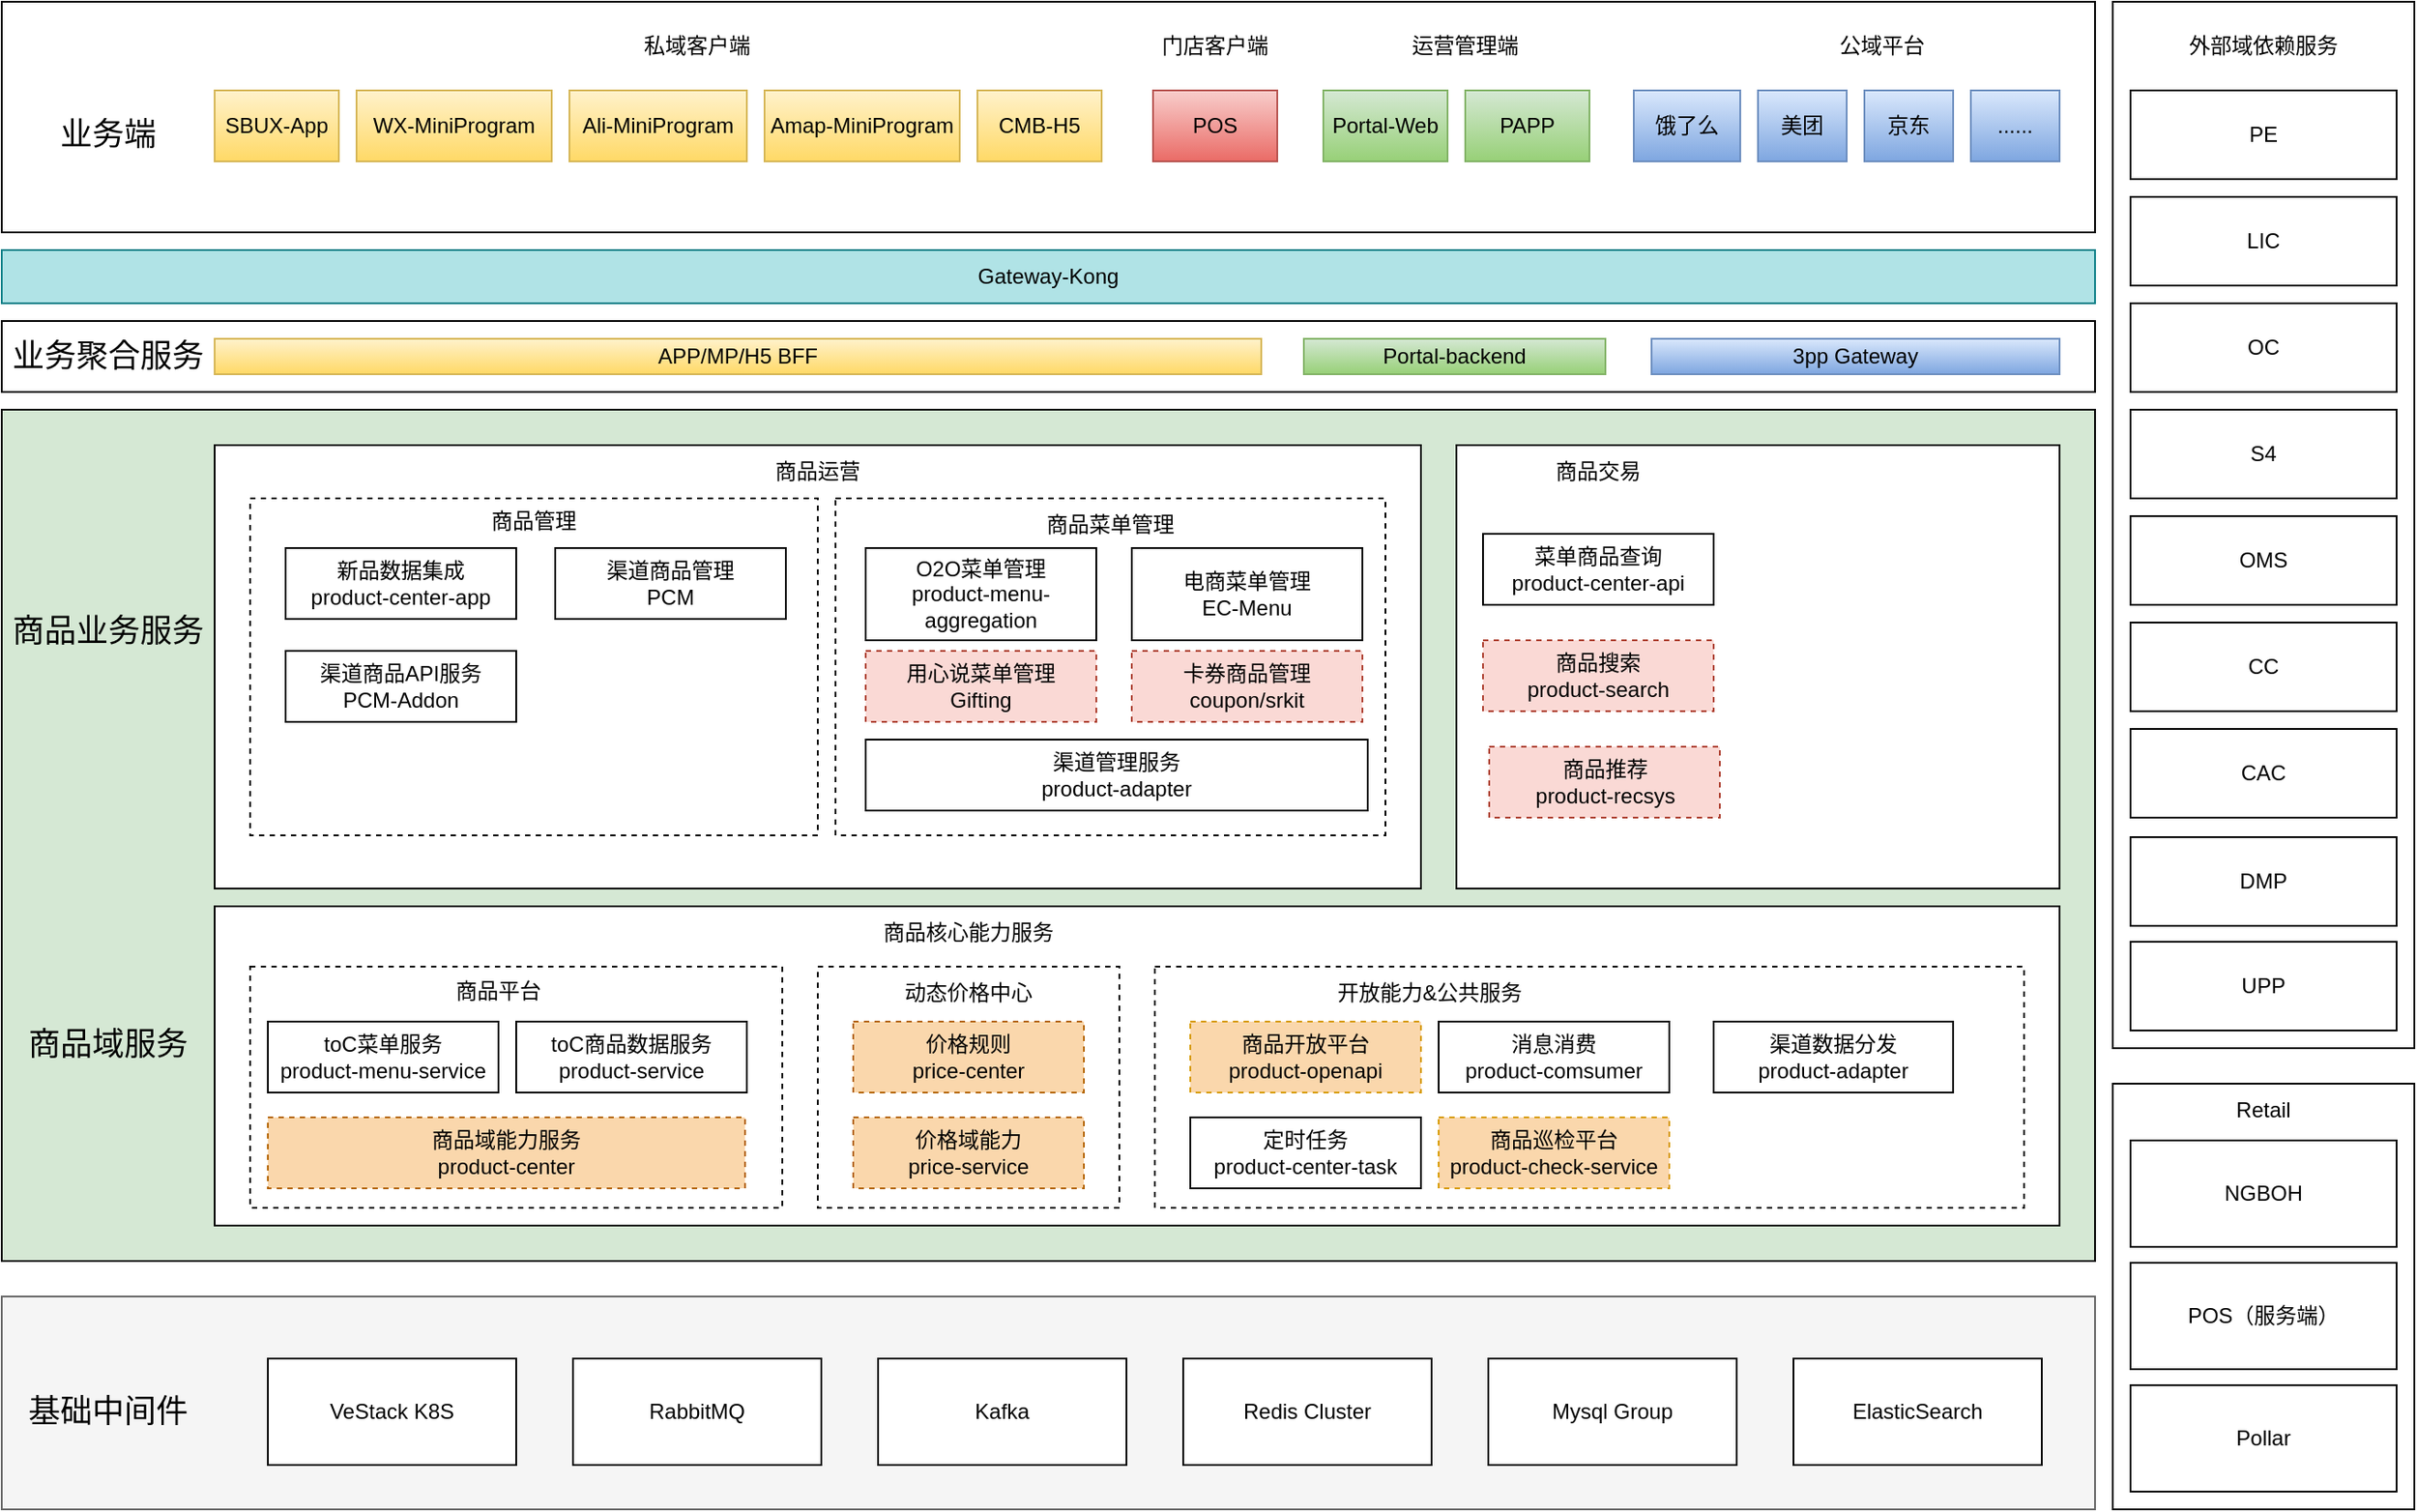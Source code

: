 <mxfile version="24.8.4">
  <diagram name="第 1 页" id="tmOE7NUKMIHg2Yb3rgT3">
    <mxGraphModel dx="1593" dy="767" grid="1" gridSize="10" guides="1" tooltips="1" connect="1" arrows="1" fold="1" page="1" pageScale="1" pageWidth="827" pageHeight="1169" math="0" shadow="0">
      <root>
        <mxCell id="0" />
        <mxCell id="1" parent="0" />
        <mxCell id="Do43LteANP22lVTqNA3v-1" value="" style="rounded=0;whiteSpace=wrap;html=1;fillColor=#D5E8D4;" parent="1" vertex="1">
          <mxGeometry x="60" y="260" width="1180" height="480" as="geometry" />
        </mxCell>
        <mxCell id="Do43LteANP22lVTqNA3v-2" value="" style="rounded=0;whiteSpace=wrap;html=1;" parent="1" vertex="1">
          <mxGeometry x="880" y="280" width="340" height="250" as="geometry" />
        </mxCell>
        <mxCell id="Do43LteANP22lVTqNA3v-3" value="" style="rounded=0;whiteSpace=wrap;html=1;" parent="1" vertex="1">
          <mxGeometry x="180" y="280" width="680" height="250" as="geometry" />
        </mxCell>
        <mxCell id="Do43LteANP22lVTqNA3v-12" value="" style="rounded=0;whiteSpace=wrap;html=1;" parent="1" vertex="1">
          <mxGeometry x="180" y="540" width="1040" height="180" as="geometry" />
        </mxCell>
        <mxCell id="Do43LteANP22lVTqNA3v-15" value="" style="rounded=0;whiteSpace=wrap;html=1;fillColor=#f5f5f5;strokeColor=#666666;fontColor=#333333;" parent="1" vertex="1">
          <mxGeometry x="60" y="760" width="1180" height="120" as="geometry" />
        </mxCell>
        <mxCell id="Do43LteANP22lVTqNA3v-16" value="VeStack K8S" style="rounded=0;whiteSpace=wrap;html=1;" parent="1" vertex="1">
          <mxGeometry x="210" y="795" width="140" height="60" as="geometry" />
        </mxCell>
        <mxCell id="Do43LteANP22lVTqNA3v-20" value="商品运营" style="text;html=1;align=center;verticalAlign=middle;whiteSpace=wrap;rounded=0;" parent="1" vertex="1">
          <mxGeometry x="470" y="280" width="100" height="30" as="geometry" />
        </mxCell>
        <mxCell id="Do43LteANP22lVTqNA3v-21" value="商品交易" style="text;html=1;align=center;verticalAlign=middle;whiteSpace=wrap;rounded=0;" parent="1" vertex="1">
          <mxGeometry x="910" y="280" width="100" height="30" as="geometry" />
        </mxCell>
        <mxCell id="Do43LteANP22lVTqNA3v-22" value="商品核心能力服务" style="text;html=1;align=center;verticalAlign=middle;whiteSpace=wrap;rounded=0;" parent="1" vertex="1">
          <mxGeometry x="555" y="540" width="100" height="30" as="geometry" />
        </mxCell>
        <mxCell id="Do43LteANP22lVTqNA3v-23" value="&lt;font style=&quot;font-size: 18px;&quot;&gt;基础中间件&lt;/font&gt;" style="text;html=1;align=center;verticalAlign=middle;whiteSpace=wrap;rounded=0;" parent="1" vertex="1">
          <mxGeometry x="70" y="810" width="100" height="30" as="geometry" />
        </mxCell>
        <mxCell id="Do43LteANP22lVTqNA3v-24" value="" style="rounded=0;whiteSpace=wrap;html=1;" parent="1" vertex="1">
          <mxGeometry x="60" y="30" width="1180" height="130" as="geometry" />
        </mxCell>
        <mxCell id="Do43LteANP22lVTqNA3v-25" value="SBUX-App" style="rounded=0;whiteSpace=wrap;html=1;fillColor=#fff2cc;gradientColor=#ffd966;strokeColor=#d6b656;" parent="1" vertex="1">
          <mxGeometry x="180" y="80" width="70" height="40" as="geometry" />
        </mxCell>
        <mxCell id="Do43LteANP22lVTqNA3v-26" value="WX-MiniProgram" style="rounded=0;whiteSpace=wrap;html=1;fillColor=#fff2cc;gradientColor=#ffd966;strokeColor=#d6b656;" parent="1" vertex="1">
          <mxGeometry x="260" y="80" width="110" height="40" as="geometry" />
        </mxCell>
        <mxCell id="Do43LteANP22lVTqNA3v-27" value="Ali-MiniProgram" style="rounded=0;whiteSpace=wrap;html=1;fillColor=#fff2cc;gradientColor=#ffd966;strokeColor=#d6b656;" parent="1" vertex="1">
          <mxGeometry x="380" y="80" width="100" height="40" as="geometry" />
        </mxCell>
        <mxCell id="Do43LteANP22lVTqNA3v-28" value="Amap-MiniProgram" style="rounded=0;whiteSpace=wrap;html=1;fillColor=#fff2cc;gradientColor=#ffd966;strokeColor=#d6b656;" parent="1" vertex="1">
          <mxGeometry x="490" y="80" width="110" height="40" as="geometry" />
        </mxCell>
        <mxCell id="Do43LteANP22lVTqNA3v-29" value="CMB-H5" style="rounded=0;whiteSpace=wrap;html=1;fillColor=#fff2cc;gradientColor=#ffd966;strokeColor=#d6b656;" parent="1" vertex="1">
          <mxGeometry x="610" y="80" width="70" height="40" as="geometry" />
        </mxCell>
        <mxCell id="Do43LteANP22lVTqNA3v-30" value="Gateway-Kong" style="rounded=0;whiteSpace=wrap;html=1;fillColor=#b0e3e6;strokeColor=#0e8088;" parent="1" vertex="1">
          <mxGeometry x="60" y="170" width="1180" height="30" as="geometry" />
        </mxCell>
        <mxCell id="Do43LteANP22lVTqNA3v-31" value="" style="rounded=0;whiteSpace=wrap;html=1;" parent="1" vertex="1">
          <mxGeometry x="60" y="210" width="1180" height="40" as="geometry" />
        </mxCell>
        <mxCell id="Do43LteANP22lVTqNA3v-32" value="APP/MP/H5 BFF" style="rounded=0;whiteSpace=wrap;html=1;fillColor=#fff2cc;gradientColor=#ffd966;strokeColor=#d6b656;" parent="1" vertex="1">
          <mxGeometry x="180" y="220" width="590" height="20" as="geometry" />
        </mxCell>
        <mxCell id="Do43LteANP22lVTqNA3v-33" value="Portal-backend" style="rounded=0;whiteSpace=wrap;html=1;fillColor=#d5e8d4;gradientColor=#97d077;strokeColor=#82b366;" parent="1" vertex="1">
          <mxGeometry x="794" y="220" width="170" height="20" as="geometry" />
        </mxCell>
        <mxCell id="Do43LteANP22lVTqNA3v-34" value="3pp Gateway" style="rounded=0;whiteSpace=wrap;html=1;fillColor=#dae8fc;gradientColor=#7ea6e0;strokeColor=#6c8ebf;" parent="1" vertex="1">
          <mxGeometry x="990" y="220" width="230" height="20" as="geometry" />
        </mxCell>
        <mxCell id="Do43LteANP22lVTqNA3v-35" value="Portal-Web" style="rounded=0;whiteSpace=wrap;html=1;fillColor=#d5e8d4;gradientColor=#97d077;strokeColor=#82b366;" parent="1" vertex="1">
          <mxGeometry x="805" y="80" width="70" height="40" as="geometry" />
        </mxCell>
        <mxCell id="Do43LteANP22lVTqNA3v-36" value="饿了么" style="rounded=0;whiteSpace=wrap;html=1;fillColor=#dae8fc;gradientColor=#7ea6e0;strokeColor=#6c8ebf;" parent="1" vertex="1">
          <mxGeometry x="980" y="80" width="60" height="40" as="geometry" />
        </mxCell>
        <mxCell id="Do43LteANP22lVTqNA3v-37" value="美团" style="rounded=0;whiteSpace=wrap;html=1;fillColor=#dae8fc;gradientColor=#7ea6e0;strokeColor=#6c8ebf;" parent="1" vertex="1">
          <mxGeometry x="1050" y="80" width="50" height="40" as="geometry" />
        </mxCell>
        <mxCell id="Do43LteANP22lVTqNA3v-38" value="" style="rounded=0;whiteSpace=wrap;html=1;" parent="1" vertex="1">
          <mxGeometry x="1250" y="30" width="170" height="590" as="geometry" />
        </mxCell>
        <mxCell id="Do43LteANP22lVTqNA3v-39" value="" style="rounded=0;whiteSpace=wrap;html=1;" parent="1" vertex="1">
          <mxGeometry x="1250" y="640" width="170" height="240" as="geometry" />
        </mxCell>
        <mxCell id="Do43LteANP22lVTqNA3v-40" value="NGBOH" style="rounded=0;whiteSpace=wrap;html=1;" parent="1" vertex="1">
          <mxGeometry x="1260" y="672" width="150" height="60" as="geometry" />
        </mxCell>
        <mxCell id="Do43LteANP22lVTqNA3v-41" value="Pollar" style="rounded=0;whiteSpace=wrap;html=1;" parent="1" vertex="1">
          <mxGeometry x="1260" y="810" width="150" height="60" as="geometry" />
        </mxCell>
        <mxCell id="Do43LteANP22lVTqNA3v-42" value="PE" style="rounded=0;whiteSpace=wrap;html=1;" parent="1" vertex="1">
          <mxGeometry x="1260" y="80" width="150" height="50" as="geometry" />
        </mxCell>
        <mxCell id="Do43LteANP22lVTqNA3v-43" value="LIC" style="rounded=0;whiteSpace=wrap;html=1;" parent="1" vertex="1">
          <mxGeometry x="1260" y="140" width="150" height="50" as="geometry" />
        </mxCell>
        <mxCell id="Do43LteANP22lVTqNA3v-44" value="OC" style="rounded=0;whiteSpace=wrap;html=1;" parent="1" vertex="1">
          <mxGeometry x="1260" y="200" width="150" height="50" as="geometry" />
        </mxCell>
        <mxCell id="Do43LteANP22lVTqNA3v-45" value="S4" style="rounded=0;whiteSpace=wrap;html=1;" parent="1" vertex="1">
          <mxGeometry x="1260" y="260" width="150" height="50" as="geometry" />
        </mxCell>
        <mxCell id="Do43LteANP22lVTqNA3v-46" value="OMS" style="rounded=0;whiteSpace=wrap;html=1;" parent="1" vertex="1">
          <mxGeometry x="1260" y="320" width="150" height="50" as="geometry" />
        </mxCell>
        <mxCell id="Do43LteANP22lVTqNA3v-47" value="CC" style="rounded=0;whiteSpace=wrap;html=1;" parent="1" vertex="1">
          <mxGeometry x="1260" y="380" width="150" height="50" as="geometry" />
        </mxCell>
        <mxCell id="Do43LteANP22lVTqNA3v-48" value="CAC" style="rounded=0;whiteSpace=wrap;html=1;" parent="1" vertex="1">
          <mxGeometry x="1260" y="440" width="150" height="50" as="geometry" />
        </mxCell>
        <mxCell id="Do43LteANP22lVTqNA3v-49" value="DMP" style="rounded=0;whiteSpace=wrap;html=1;" parent="1" vertex="1">
          <mxGeometry x="1260" y="501" width="150" height="50" as="geometry" />
        </mxCell>
        <mxCell id="Do43LteANP22lVTqNA3v-50" value="私域客户端" style="text;html=1;align=center;verticalAlign=middle;whiteSpace=wrap;rounded=0;" parent="1" vertex="1">
          <mxGeometry x="402" y="40" width="100" height="30" as="geometry" />
        </mxCell>
        <mxCell id="Do43LteANP22lVTqNA3v-51" value="运营管理端" style="text;html=1;align=center;verticalAlign=middle;whiteSpace=wrap;rounded=0;" parent="1" vertex="1">
          <mxGeometry x="835" y="40" width="100" height="30" as="geometry" />
        </mxCell>
        <mxCell id="Do43LteANP22lVTqNA3v-52" value="公域平台" style="text;html=1;align=center;verticalAlign=middle;whiteSpace=wrap;rounded=0;" parent="1" vertex="1">
          <mxGeometry x="1070" y="40" width="100" height="30" as="geometry" />
        </mxCell>
        <mxCell id="Do43LteANP22lVTqNA3v-53" value="PAPP" style="rounded=0;whiteSpace=wrap;html=1;fillColor=#d5e8d4;gradientColor=#97d077;strokeColor=#82b366;" parent="1" vertex="1">
          <mxGeometry x="885" y="80" width="70" height="40" as="geometry" />
        </mxCell>
        <mxCell id="Do43LteANP22lVTqNA3v-54" value="外部域依赖服务" style="text;html=1;align=center;verticalAlign=middle;whiteSpace=wrap;rounded=0;" parent="1" vertex="1">
          <mxGeometry x="1285" y="40" width="100" height="30" as="geometry" />
        </mxCell>
        <mxCell id="Do43LteANP22lVTqNA3v-55" value="UPP" style="rounded=0;whiteSpace=wrap;html=1;" parent="1" vertex="1">
          <mxGeometry x="1260" y="560" width="150" height="50" as="geometry" />
        </mxCell>
        <mxCell id="Do43LteANP22lVTqNA3v-58" value="Retail" style="text;html=1;align=center;verticalAlign=middle;whiteSpace=wrap;rounded=0;" parent="1" vertex="1">
          <mxGeometry x="1285" y="640" width="100" height="30" as="geometry" />
        </mxCell>
        <mxCell id="LtyICD8R8VulGxjnEohn-11" value="" style="rounded=0;whiteSpace=wrap;html=1;dashed=1;" parent="1" vertex="1">
          <mxGeometry x="200" y="574" width="300" height="136" as="geometry" />
        </mxCell>
        <mxCell id="Do43LteANP22lVTqNA3v-13" value="商品域能力服务&lt;br&gt;product-center" style="rounded=0;whiteSpace=wrap;html=1;dashed=1;fillColor=#fad7ac;strokeColor=#b46504;" parent="1" vertex="1">
          <mxGeometry x="210" y="659" width="269" height="40" as="geometry" />
        </mxCell>
        <mxCell id="Do43LteANP22lVTqNA3v-14" value="toC商品数据服务&lt;br&gt;product-service" style="rounded=0;whiteSpace=wrap;html=1;" parent="1" vertex="1">
          <mxGeometry x="350" y="605" width="130" height="40" as="geometry" />
        </mxCell>
        <mxCell id="LtyICD8R8VulGxjnEohn-4" value="toC菜单服务&lt;br&gt;product-menu-service" style="rounded=0;whiteSpace=wrap;html=1;" parent="1" vertex="1">
          <mxGeometry x="210" y="605" width="130" height="40" as="geometry" />
        </mxCell>
        <mxCell id="LtyICD8R8VulGxjnEohn-12" value="" style="rounded=0;whiteSpace=wrap;html=1;dashed=1;" parent="1" vertex="1">
          <mxGeometry x="520" y="574" width="170" height="136" as="geometry" />
        </mxCell>
        <mxCell id="LtyICD8R8VulGxjnEohn-5" value="价格规则&lt;br&gt;price-center" style="rounded=0;whiteSpace=wrap;html=1;fillColor=#fad7ac;strokeColor=#b46504;dashed=1;" parent="1" vertex="1">
          <mxGeometry x="540" y="605" width="130" height="40" as="geometry" />
        </mxCell>
        <mxCell id="LtyICD8R8VulGxjnEohn-6" value="价格域能力&lt;br&gt;price-service" style="rounded=0;whiteSpace=wrap;html=1;fillColor=#fad7ac;strokeColor=#b46504;dashed=1;" parent="1" vertex="1">
          <mxGeometry x="540" y="659" width="130" height="40" as="geometry" />
        </mxCell>
        <mxCell id="LtyICD8R8VulGxjnEohn-13" value="" style="rounded=0;whiteSpace=wrap;html=1;dashed=1;" parent="1" vertex="1">
          <mxGeometry x="710" y="574" width="490" height="136" as="geometry" />
        </mxCell>
        <mxCell id="LtyICD8R8VulGxjnEohn-7" value="商品开放平台&lt;br&gt;product-openapi" style="rounded=0;whiteSpace=wrap;html=1;fillColor=#fad7ac;strokeColor=#d79b00;dashed=1;" parent="1" vertex="1">
          <mxGeometry x="730" y="605" width="130" height="40" as="geometry" />
        </mxCell>
        <mxCell id="LtyICD8R8VulGxjnEohn-8" value="消息消费&lt;br&gt;product-comsumer" style="rounded=0;whiteSpace=wrap;html=1;" parent="1" vertex="1">
          <mxGeometry x="870" y="605" width="130" height="40" as="geometry" />
        </mxCell>
        <mxCell id="LtyICD8R8VulGxjnEohn-9" value="定时任务&lt;br&gt;product-center-task" style="rounded=0;whiteSpace=wrap;html=1;" parent="1" vertex="1">
          <mxGeometry x="730" y="659" width="130" height="40" as="geometry" />
        </mxCell>
        <mxCell id="LtyICD8R8VulGxjnEohn-10" value="商品巡检平台&lt;br&gt;product-check-service" style="rounded=0;whiteSpace=wrap;html=1;fillColor=#fad7ac;strokeColor=#d79b00;dashed=1;" parent="1" vertex="1">
          <mxGeometry x="870" y="659" width="130" height="40" as="geometry" />
        </mxCell>
        <mxCell id="LtyICD8R8VulGxjnEohn-14" value="菜单商品查询&lt;br&gt;product-center-api" style="rounded=0;whiteSpace=wrap;html=1;" parent="1" vertex="1">
          <mxGeometry x="895" y="330" width="130" height="40" as="geometry" />
        </mxCell>
        <mxCell id="LtyICD8R8VulGxjnEohn-16" value="商品搜索&lt;br&gt;product-search" style="rounded=0;whiteSpace=wrap;html=1;fillColor=#fad9d5;strokeColor=#ae4132;dashed=1;" parent="1" vertex="1">
          <mxGeometry x="895" y="390" width="130" height="40" as="geometry" />
        </mxCell>
        <mxCell id="LtyICD8R8VulGxjnEohn-22" value="" style="rounded=0;whiteSpace=wrap;html=1;dashed=1;" parent="1" vertex="1">
          <mxGeometry x="200" y="310" width="320" height="190" as="geometry" />
        </mxCell>
        <mxCell id="LtyICD8R8VulGxjnEohn-23" value="" style="rounded=0;whiteSpace=wrap;html=1;dashed=1;" parent="1" vertex="1">
          <mxGeometry x="530" y="310" width="310" height="190" as="geometry" />
        </mxCell>
        <mxCell id="LtyICD8R8VulGxjnEohn-1" value="新品数据集成&lt;br&gt;product-center-app" style="rounded=0;whiteSpace=wrap;html=1;" parent="1" vertex="1">
          <mxGeometry x="220" y="338" width="130" height="40" as="geometry" />
        </mxCell>
        <mxCell id="LtyICD8R8VulGxjnEohn-2" value="渠道商品API服务&lt;br&gt;PCM-Addon" style="rounded=0;whiteSpace=wrap;html=1;" parent="1" vertex="1">
          <mxGeometry x="220" y="396" width="130" height="40" as="geometry" />
        </mxCell>
        <mxCell id="LtyICD8R8VulGxjnEohn-3" value="&lt;div&gt;渠道商品管理&lt;/div&gt;&lt;span style=&quot;background-color: initial;&quot;&gt;PCM&lt;/span&gt;" style="rounded=0;whiteSpace=wrap;html=1;" parent="1" vertex="1">
          <mxGeometry x="372" y="338" width="130" height="40" as="geometry" />
        </mxCell>
        <mxCell id="LtyICD8R8VulGxjnEohn-17" value="O2O菜单管理&lt;br&gt;product-menu-aggregation" style="rounded=0;whiteSpace=wrap;html=1;" parent="1" vertex="1">
          <mxGeometry x="547" y="338" width="130" height="52" as="geometry" />
        </mxCell>
        <mxCell id="LtyICD8R8VulGxjnEohn-18" value="电商菜单管理&lt;br&gt;EC-Menu" style="rounded=0;whiteSpace=wrap;html=1;" parent="1" vertex="1">
          <mxGeometry x="697" y="338" width="130" height="52" as="geometry" />
        </mxCell>
        <mxCell id="LtyICD8R8VulGxjnEohn-19" value="&lt;div class=&quot;lake-content&quot;&gt;&lt;span class=&quot;ne-text&quot;&gt;渠道管理服务&lt;/span&gt;&lt;/div&gt;product-adapter" style="rounded=0;whiteSpace=wrap;html=1;" parent="1" vertex="1">
          <mxGeometry x="547" y="446" width="283" height="40" as="geometry" />
        </mxCell>
        <mxCell id="LtyICD8R8VulGxjnEohn-20" value="卡券商品管理&lt;br&gt;coupon/srkit" style="rounded=0;whiteSpace=wrap;html=1;dashed=1;fillColor=#fad9d5;strokeColor=#ae4132;" parent="1" vertex="1">
          <mxGeometry x="697" y="396" width="130" height="40" as="geometry" />
        </mxCell>
        <mxCell id="LtyICD8R8VulGxjnEohn-21" value="用心说菜单管理&lt;br&gt;Gifting" style="rounded=0;whiteSpace=wrap;html=1;dashed=1;fillColor=#fad9d5;strokeColor=#ae4132;" parent="1" vertex="1">
          <mxGeometry x="547" y="396" width="130" height="40" as="geometry" />
        </mxCell>
        <mxCell id="LtyICD8R8VulGxjnEohn-24" value="商品管理" style="text;html=1;align=center;verticalAlign=middle;whiteSpace=wrap;rounded=0;" parent="1" vertex="1">
          <mxGeometry x="310" y="308" width="100" height="30" as="geometry" />
        </mxCell>
        <mxCell id="LtyICD8R8VulGxjnEohn-25" value="商品菜单管理" style="text;html=1;align=center;verticalAlign=middle;whiteSpace=wrap;rounded=0;" parent="1" vertex="1">
          <mxGeometry x="635" y="310" width="100" height="30" as="geometry" />
        </mxCell>
        <mxCell id="LtyICD8R8VulGxjnEohn-26" value="POS（服务端）" style="rounded=0;whiteSpace=wrap;html=1;" parent="1" vertex="1">
          <mxGeometry x="1260" y="741" width="150" height="60" as="geometry" />
        </mxCell>
        <mxCell id="LtyICD8R8VulGxjnEohn-27" value="商品平台" style="text;html=1;align=center;verticalAlign=middle;whiteSpace=wrap;rounded=0;" parent="1" vertex="1">
          <mxGeometry x="290" y="573" width="100" height="30" as="geometry" />
        </mxCell>
        <mxCell id="LtyICD8R8VulGxjnEohn-28" value="动态价格中心" style="text;html=1;align=center;verticalAlign=middle;whiteSpace=wrap;rounded=0;" parent="1" vertex="1">
          <mxGeometry x="555" y="574" width="100" height="30" as="geometry" />
        </mxCell>
        <mxCell id="LtyICD8R8VulGxjnEohn-29" value="开放能力&amp;amp;公共服务" style="text;html=1;align=center;verticalAlign=middle;whiteSpace=wrap;rounded=0;" parent="1" vertex="1">
          <mxGeometry x="810" y="574" width="110" height="30" as="geometry" />
        </mxCell>
        <mxCell id="GdEug8Yf5Uy-yWhFGKHU-1" value="&lt;font style=&quot;font-size: 18px;&quot;&gt;商品域服务&lt;/font&gt;" style="text;html=1;align=center;verticalAlign=middle;whiteSpace=wrap;rounded=0;" parent="1" vertex="1">
          <mxGeometry x="70" y="603" width="100" height="30" as="geometry" />
        </mxCell>
        <mxCell id="GdEug8Yf5Uy-yWhFGKHU-2" value="&lt;font style=&quot;font-size: 18px;&quot;&gt;商品业务服务&lt;/font&gt;" style="text;html=1;align=center;verticalAlign=middle;whiteSpace=wrap;rounded=0;" parent="1" vertex="1">
          <mxGeometry x="65" y="370" width="110" height="30" as="geometry" />
        </mxCell>
        <mxCell id="GdEug8Yf5Uy-yWhFGKHU-3" value="&lt;font style=&quot;font-size: 18px;&quot;&gt;业务端&lt;/font&gt;" style="text;html=1;align=center;verticalAlign=middle;whiteSpace=wrap;rounded=0;" parent="1" vertex="1">
          <mxGeometry x="70" y="90" width="100" height="30" as="geometry" />
        </mxCell>
        <mxCell id="GdEug8Yf5Uy-yWhFGKHU-4" value="&lt;font style=&quot;font-size: 18px;&quot;&gt;业务聚合服务&lt;/font&gt;" style="text;html=1;align=center;verticalAlign=middle;whiteSpace=wrap;rounded=0;" parent="1" vertex="1">
          <mxGeometry x="65" y="215" width="110" height="30" as="geometry" />
        </mxCell>
        <mxCell id="GdEug8Yf5Uy-yWhFGKHU-8" value="RabbitMQ" style="rounded=0;whiteSpace=wrap;html=1;" parent="1" vertex="1">
          <mxGeometry x="382" y="795" width="140" height="60" as="geometry" />
        </mxCell>
        <mxCell id="GdEug8Yf5Uy-yWhFGKHU-9" value="Redis Cluster" style="rounded=0;whiteSpace=wrap;html=1;" parent="1" vertex="1">
          <mxGeometry x="726" y="795" width="140" height="60" as="geometry" />
        </mxCell>
        <mxCell id="GdEug8Yf5Uy-yWhFGKHU-10" value="Mysql Group" style="rounded=0;whiteSpace=wrap;html=1;" parent="1" vertex="1">
          <mxGeometry x="898" y="795" width="140" height="60" as="geometry" />
        </mxCell>
        <mxCell id="GdEug8Yf5Uy-yWhFGKHU-11" value="ElasticSearch" style="rounded=0;whiteSpace=wrap;html=1;" parent="1" vertex="1">
          <mxGeometry x="1070" y="795" width="140" height="60" as="geometry" />
        </mxCell>
        <mxCell id="EK9AxqFX_TduKnO1Oxvf-1" value="商品推荐&lt;br&gt;product-recsys" style="rounded=0;whiteSpace=wrap;html=1;fillColor=#fad9d5;strokeColor=#ae4132;dashed=1;" parent="1" vertex="1">
          <mxGeometry x="898.5" y="450" width="130" height="40" as="geometry" />
        </mxCell>
        <mxCell id="ifiYg3C6YJwIzHhsbYJd-1" value="京东" style="rounded=0;whiteSpace=wrap;html=1;fillColor=#dae8fc;gradientColor=#7ea6e0;strokeColor=#6c8ebf;" vertex="1" parent="1">
          <mxGeometry x="1110" y="80" width="50" height="40" as="geometry" />
        </mxCell>
        <mxCell id="ifiYg3C6YJwIzHhsbYJd-3" value="......" style="rounded=0;whiteSpace=wrap;html=1;fillColor=#dae8fc;gradientColor=#7ea6e0;strokeColor=#6c8ebf;" vertex="1" parent="1">
          <mxGeometry x="1170" y="80" width="50" height="40" as="geometry" />
        </mxCell>
        <mxCell id="ifiYg3C6YJwIzHhsbYJd-4" value="门店客户端" style="text;html=1;align=center;verticalAlign=middle;whiteSpace=wrap;rounded=0;" vertex="1" parent="1">
          <mxGeometry x="694" y="40" width="100" height="30" as="geometry" />
        </mxCell>
        <mxCell id="ifiYg3C6YJwIzHhsbYJd-5" value="POS" style="rounded=0;whiteSpace=wrap;html=1;fillColor=#f8cecc;gradientColor=#ea6b66;strokeColor=#b85450;" vertex="1" parent="1">
          <mxGeometry x="709" y="80" width="70" height="40" as="geometry" />
        </mxCell>
        <mxCell id="ifiYg3C6YJwIzHhsbYJd-6" value="Kafka" style="rounded=0;whiteSpace=wrap;html=1;" vertex="1" parent="1">
          <mxGeometry x="554" y="795" width="140" height="60" as="geometry" />
        </mxCell>
        <mxCell id="ifiYg3C6YJwIzHhsbYJd-7" value="&lt;div class=&quot;lake-content&quot;&gt;&lt;span class=&quot;ne-text&quot;&gt;渠道数据分发&lt;/span&gt;&lt;/div&gt;product-adapter" style="rounded=0;whiteSpace=wrap;html=1;" vertex="1" parent="1">
          <mxGeometry x="1025" y="605" width="135" height="40" as="geometry" />
        </mxCell>
      </root>
    </mxGraphModel>
  </diagram>
</mxfile>
